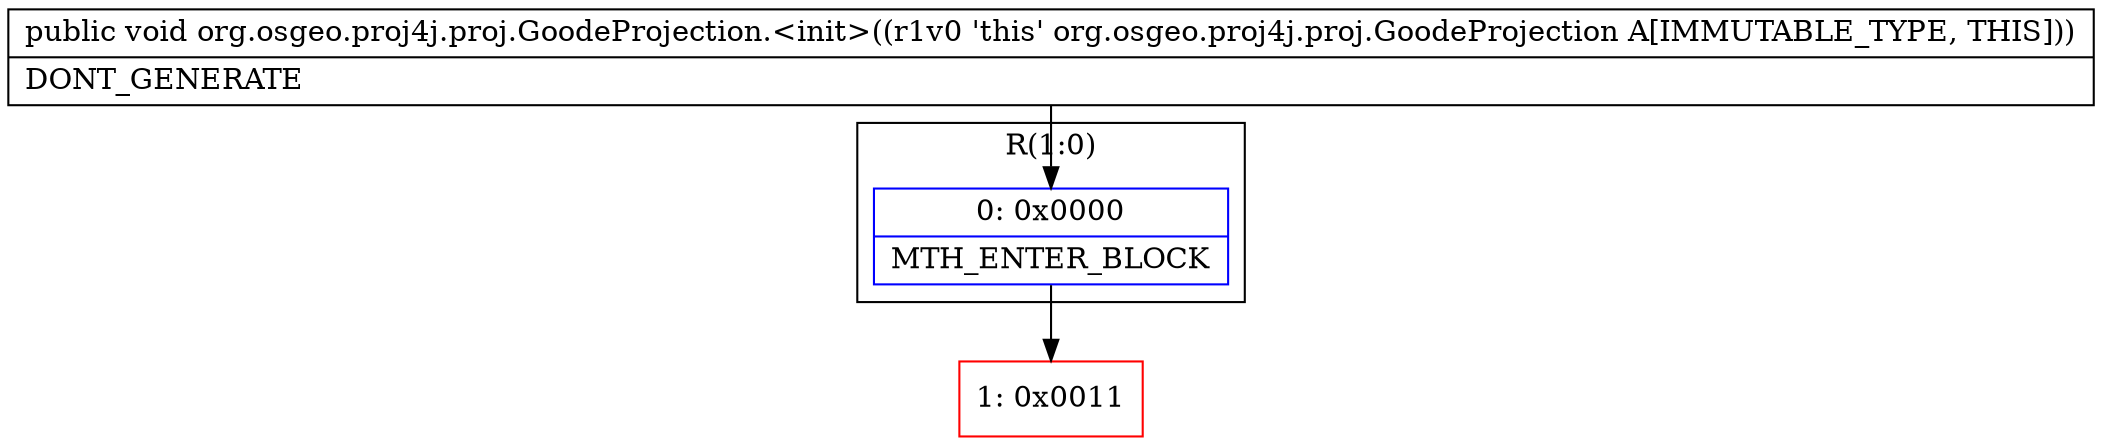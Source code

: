 digraph "CFG fororg.osgeo.proj4j.proj.GoodeProjection.\<init\>()V" {
subgraph cluster_Region_506921288 {
label = "R(1:0)";
node [shape=record,color=blue];
Node_0 [shape=record,label="{0\:\ 0x0000|MTH_ENTER_BLOCK\l}"];
}
Node_1 [shape=record,color=red,label="{1\:\ 0x0011}"];
MethodNode[shape=record,label="{public void org.osgeo.proj4j.proj.GoodeProjection.\<init\>((r1v0 'this' org.osgeo.proj4j.proj.GoodeProjection A[IMMUTABLE_TYPE, THIS]))  | DONT_GENERATE\l}"];
MethodNode -> Node_0;
Node_0 -> Node_1;
}


